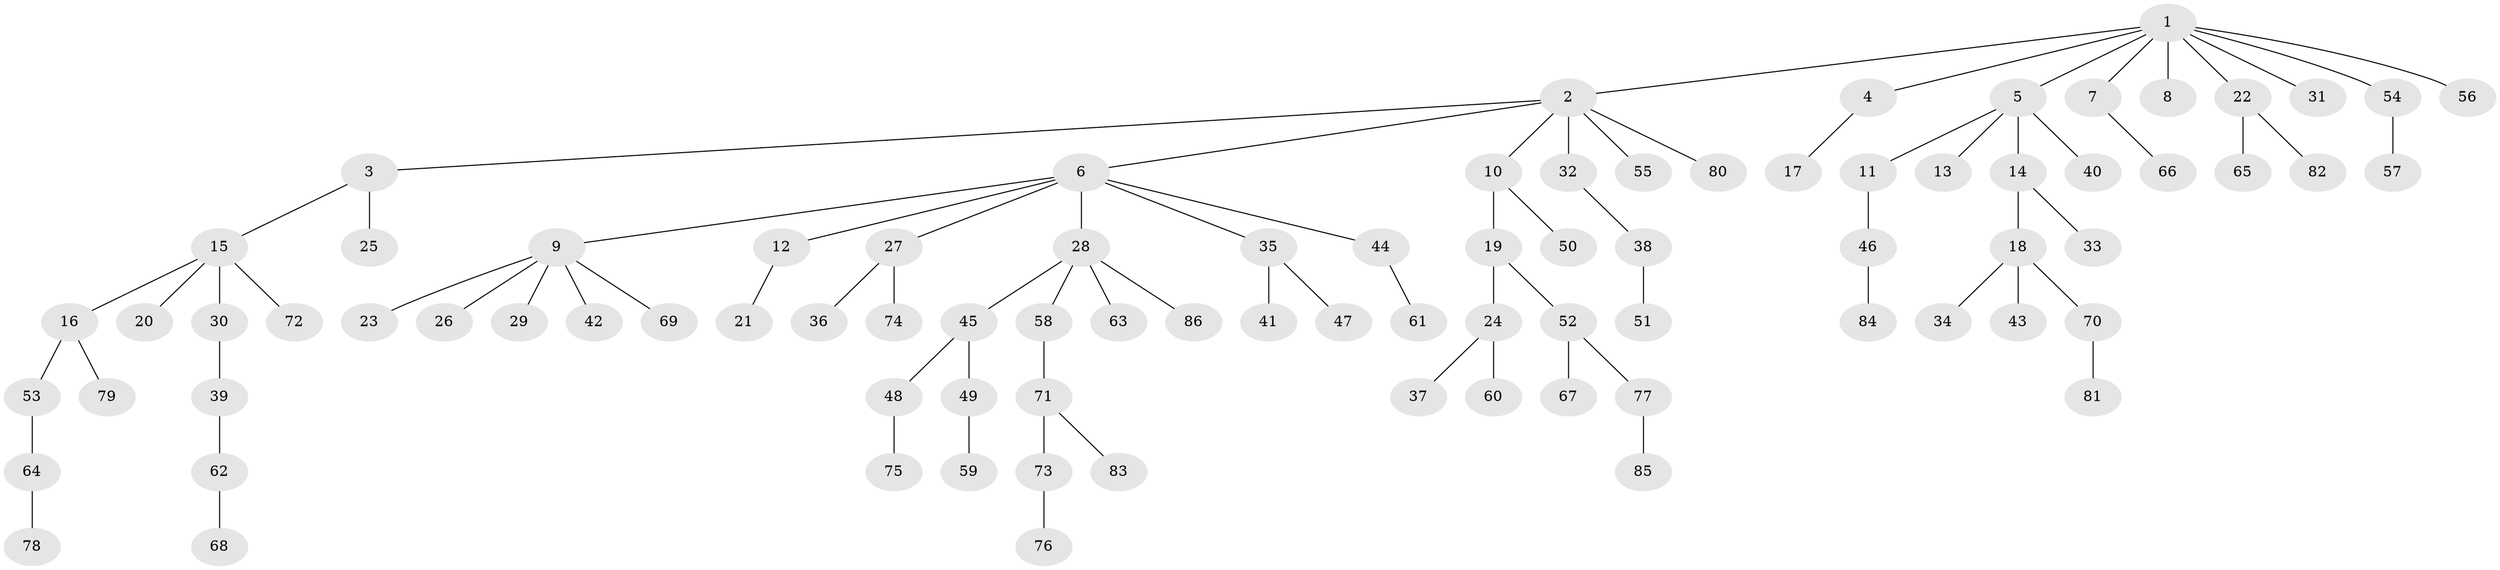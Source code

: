 // Generated by graph-tools (version 1.1) at 2025/50/03/09/25 03:50:17]
// undirected, 86 vertices, 85 edges
graph export_dot {
graph [start="1"]
  node [color=gray90,style=filled];
  1;
  2;
  3;
  4;
  5;
  6;
  7;
  8;
  9;
  10;
  11;
  12;
  13;
  14;
  15;
  16;
  17;
  18;
  19;
  20;
  21;
  22;
  23;
  24;
  25;
  26;
  27;
  28;
  29;
  30;
  31;
  32;
  33;
  34;
  35;
  36;
  37;
  38;
  39;
  40;
  41;
  42;
  43;
  44;
  45;
  46;
  47;
  48;
  49;
  50;
  51;
  52;
  53;
  54;
  55;
  56;
  57;
  58;
  59;
  60;
  61;
  62;
  63;
  64;
  65;
  66;
  67;
  68;
  69;
  70;
  71;
  72;
  73;
  74;
  75;
  76;
  77;
  78;
  79;
  80;
  81;
  82;
  83;
  84;
  85;
  86;
  1 -- 2;
  1 -- 4;
  1 -- 5;
  1 -- 7;
  1 -- 8;
  1 -- 22;
  1 -- 31;
  1 -- 54;
  1 -- 56;
  2 -- 3;
  2 -- 6;
  2 -- 10;
  2 -- 32;
  2 -- 55;
  2 -- 80;
  3 -- 15;
  3 -- 25;
  4 -- 17;
  5 -- 11;
  5 -- 13;
  5 -- 14;
  5 -- 40;
  6 -- 9;
  6 -- 12;
  6 -- 27;
  6 -- 28;
  6 -- 35;
  6 -- 44;
  7 -- 66;
  9 -- 23;
  9 -- 26;
  9 -- 29;
  9 -- 42;
  9 -- 69;
  10 -- 19;
  10 -- 50;
  11 -- 46;
  12 -- 21;
  14 -- 18;
  14 -- 33;
  15 -- 16;
  15 -- 20;
  15 -- 30;
  15 -- 72;
  16 -- 53;
  16 -- 79;
  18 -- 34;
  18 -- 43;
  18 -- 70;
  19 -- 24;
  19 -- 52;
  22 -- 65;
  22 -- 82;
  24 -- 37;
  24 -- 60;
  27 -- 36;
  27 -- 74;
  28 -- 45;
  28 -- 58;
  28 -- 63;
  28 -- 86;
  30 -- 39;
  32 -- 38;
  35 -- 41;
  35 -- 47;
  38 -- 51;
  39 -- 62;
  44 -- 61;
  45 -- 48;
  45 -- 49;
  46 -- 84;
  48 -- 75;
  49 -- 59;
  52 -- 67;
  52 -- 77;
  53 -- 64;
  54 -- 57;
  58 -- 71;
  62 -- 68;
  64 -- 78;
  70 -- 81;
  71 -- 73;
  71 -- 83;
  73 -- 76;
  77 -- 85;
}
